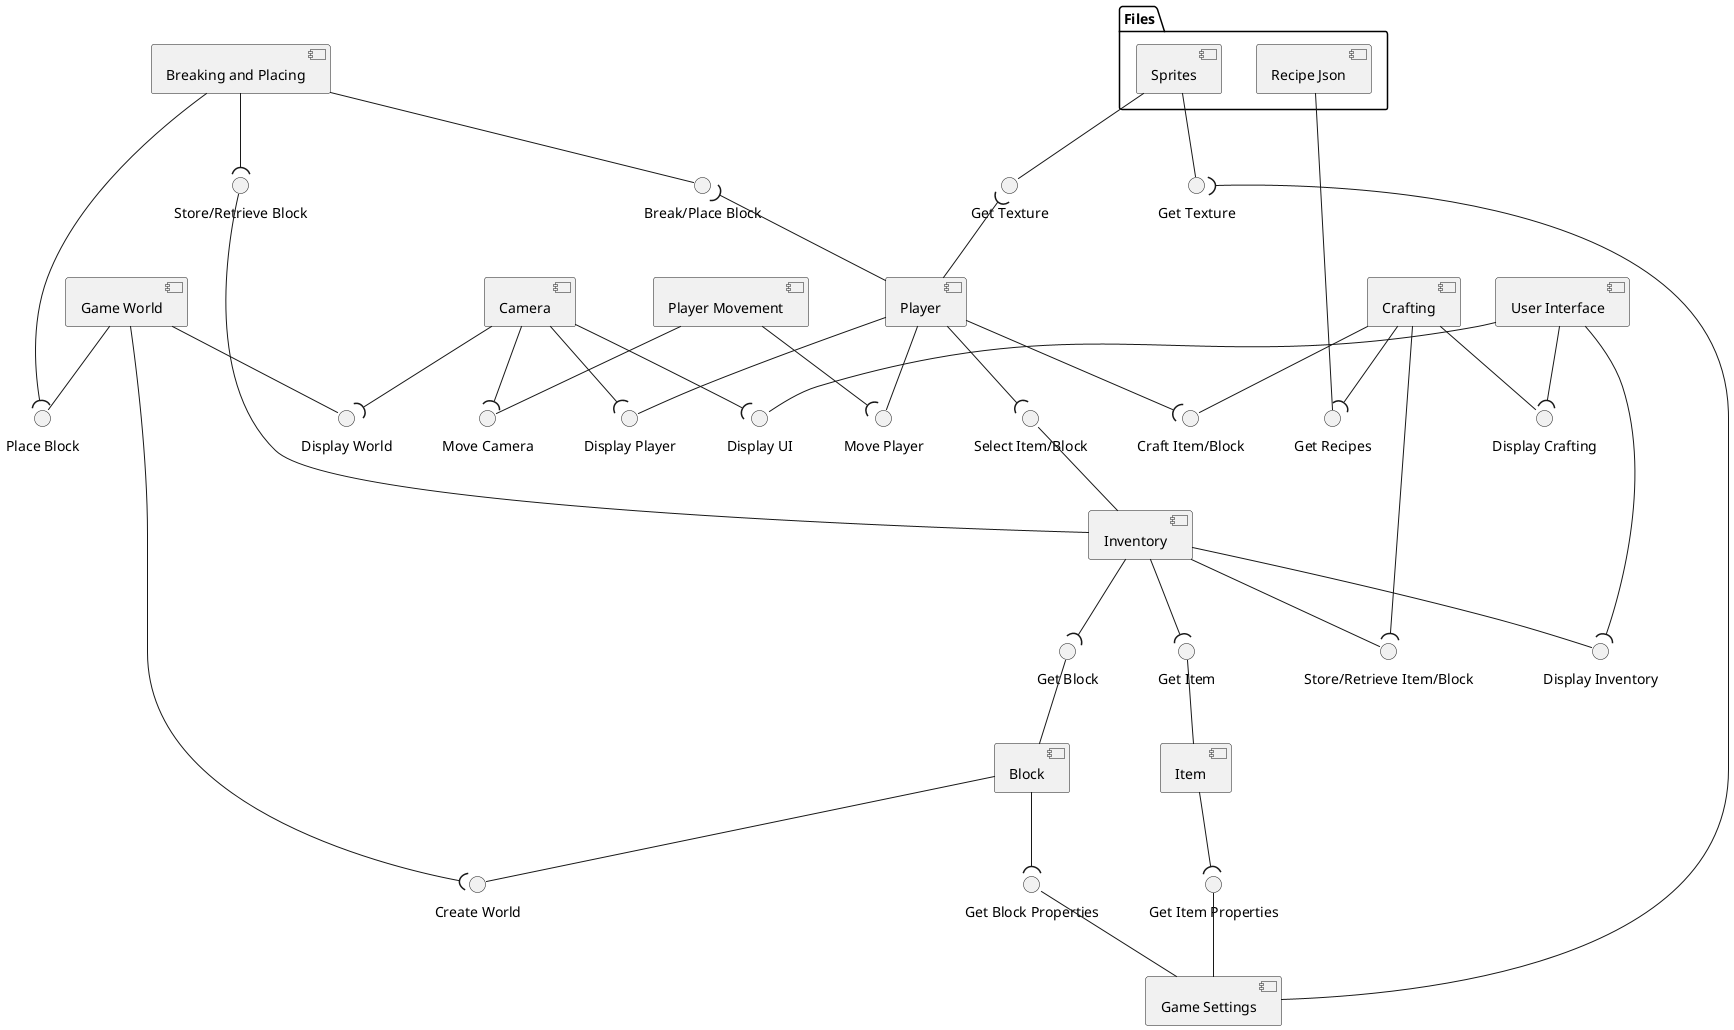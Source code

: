 @startuml
[Game Settings]

[Crafting]
[Block]
[Item]
[Breaking and Placing]
[Player]
[Player Movement]
[Camera]
[Game World]
[Inventory]
[User Interface]
folder "Files"{
    [Sprites]
    [Recipe Json]
}
() "Get Texture" as GT1
() "Get Texture" as GT2
[Sprites] -- GT1
GT1 )-- [Game Settings]
[Sprites] -- GT2
GT2 )-- [Player]

() "Get Block Properties" as GBlockInfo
() "Get Item Properties" as GBItemInfo
[Block] --( GBlockInfo
GBlockInfo -- [Game Settings]
[Item] --( GBItemInfo
GBItemInfo -- [Game Settings]

() "Get Block" as GBlock
() "Get Item" as GItem

[Inventory] --( GBlock
GBlock -- [Block]
[Inventory] --( GItem
GItem -- [Item]

() "Store/Retrieve Block" as StoreRetrieveBlock
[Breaking and Placing] --( StoreRetrieveBlock
StoreRetrieveBlock -- [Inventory]

() "Select Item/Block" as SelectItemBlock
SelectItemBlock -- [Inventory]
[Player] --( SelectItemBlock

() "Break/Place Block" as BreakPlaceBlock
[Breaking and Placing] -- BreakPlaceBlock
BreakPlaceBlock )-- [Player]

() "Place Block" as PlaceBlock
[Game World] -- PlaceBlock
[Breaking and Placing] --( PlaceBlock

() "Craft Item/Block" as Craft
[Crafting] -- Craft
[Player] --( Craft

() "Get Recipes" as GetRecipes
[Crafting] --( GetRecipes
[Recipe Json] -- GetRecipes

() "Store/Retrieve Item/Block" as StoreRetrieveBlockItem
[Crafting] --( StoreRetrieveBlockItem
[Inventory] -- StoreRetrieveBlockItem

() "Create World" as CreateWorld
[Game World] --( CreateWorld
[Block] -- CreateWorld

() "Display World" as DisplayWorld
() "Display Player" as DisplayPlayer
() "Display UI" as DisplayUI

() "Display Crafting" as DisplayCrafting
() "Display Inventory" as DisplayInventory

[User Interface] --( DisplayCrafting
[User Interface] --( DisplayInventory
[Crafting] -- DisplayCrafting
[Inventory] -- DisplayInventory

[Camera] --( DisplayWorld
[Camera] --( DisplayPlayer
[Camera] --( DisplayUI
[Game World] -- DisplayWorld
[Player] -- DisplayPlayer
[User Interface] -- DisplayUI

() "Move Player" as MovePlayer
[Player] -- MovePlayer
[Player Movement] --( MovePlayer

() "Move Camera" as MoveCamera
[Camera] --( MoveCamera
[Player Movement] -- MoveCamera

@enduml